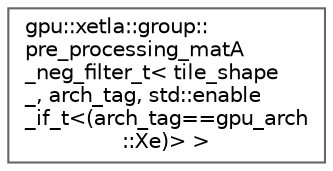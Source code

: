 digraph "Graphical Class Hierarchy"
{
 // LATEX_PDF_SIZE
  bgcolor="transparent";
  edge [fontname=Helvetica,fontsize=10,labelfontname=Helvetica,labelfontsize=10];
  node [fontname=Helvetica,fontsize=10,shape=box,height=0.2,width=0.4];
  rankdir="LR";
  Node0 [id="Node000000",label="gpu::xetla::group::\lpre_processing_matA\l_neg_filter_t\< tile_shape\l_, arch_tag, std::enable\l_if_t\<(arch_tag==gpu_arch\l::Xe)\> \>",height=0.2,width=0.4,color="grey40", fillcolor="white", style="filled",URL="$classgpu_1_1xetla_1_1group_1_1pre__processing__matA__neg__filter__t_3_01tile__shape___00_01arch_3f269232e8814e5747b4e6ab262f8b4f.html",tooltip="gemm pre_processing functor with applying relu op to matA. Specialized for Xe architecture."];
}
